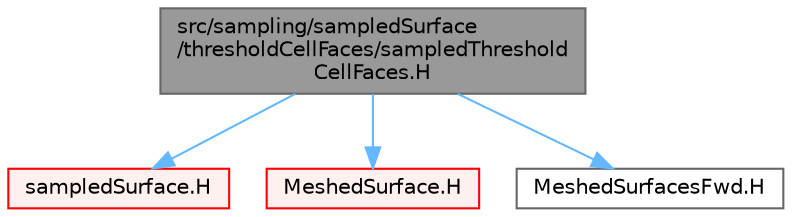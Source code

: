 digraph "src/sampling/sampledSurface/thresholdCellFaces/sampledThresholdCellFaces.H"
{
 // LATEX_PDF_SIZE
  bgcolor="transparent";
  edge [fontname=Helvetica,fontsize=10,labelfontname=Helvetica,labelfontsize=10];
  node [fontname=Helvetica,fontsize=10,shape=box,height=0.2,width=0.4];
  Node1 [id="Node000001",label="src/sampling/sampledSurface\l/thresholdCellFaces/sampledThreshold\lCellFaces.H",height=0.2,width=0.4,color="gray40", fillcolor="grey60", style="filled", fontcolor="black",tooltip=" "];
  Node1 -> Node2 [id="edge1_Node000001_Node000002",color="steelblue1",style="solid",tooltip=" "];
  Node2 [id="Node000002",label="sampledSurface.H",height=0.2,width=0.4,color="red", fillcolor="#FFF0F0", style="filled",URL="$sampledSurface_8H.html",tooltip=" "];
  Node1 -> Node411 [id="edge2_Node000001_Node000411",color="steelblue1",style="solid",tooltip=" "];
  Node411 [id="Node000411",label="MeshedSurface.H",height=0.2,width=0.4,color="red", fillcolor="#FFF0F0", style="filled",URL="$MeshedSurface_8H.html",tooltip=" "];
  Node1 -> Node425 [id="edge3_Node000001_Node000425",color="steelblue1",style="solid",tooltip=" "];
  Node425 [id="Node000425",label="MeshedSurfacesFwd.H",height=0.2,width=0.4,color="grey40", fillcolor="white", style="filled",URL="$MeshedSurfacesFwd_8H.html",tooltip=" "];
}
